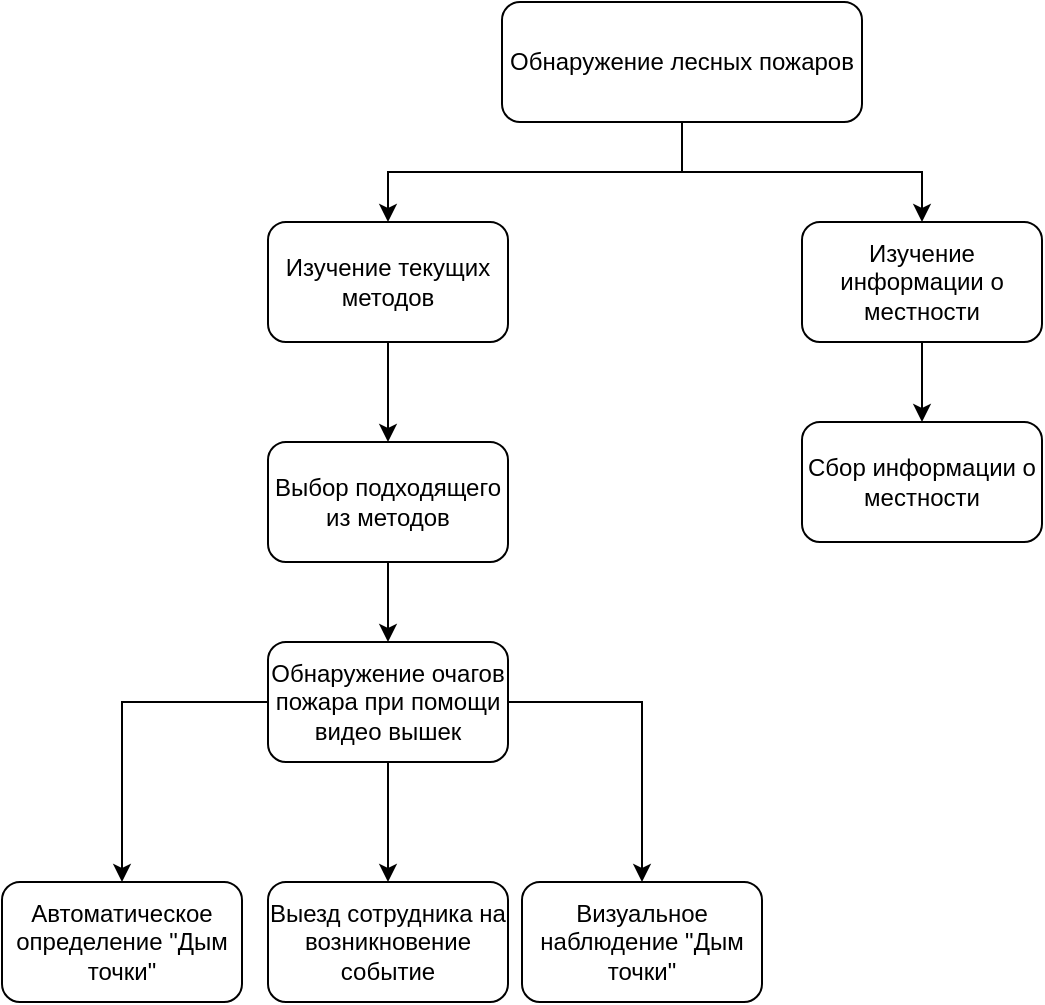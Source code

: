 <mxfile version="15.5.0" type="github"><diagram id="V3mEnlDogxbEyrrkgHN0" name="Page-1"><mxGraphModel dx="1080" dy="605" grid="1" gridSize="10" guides="1" tooltips="1" connect="1" arrows="1" fold="1" page="1" pageScale="1" pageWidth="827" pageHeight="1169" math="0" shadow="0"><root><mxCell id="0"/><mxCell id="1" parent="0"/><mxCell id="mN0xdmjhnZ_x7cbttP8J-13" style="edgeStyle=orthogonalEdgeStyle;rounded=0;orthogonalLoop=1;jettySize=auto;html=1;entryX=0.5;entryY=0;entryDx=0;entryDy=0;" edge="1" parent="1" source="mN0xdmjhnZ_x7cbttP8J-1" target="mN0xdmjhnZ_x7cbttP8J-2"><mxGeometry relative="1" as="geometry"/></mxCell><mxCell id="mN0xdmjhnZ_x7cbttP8J-14" style="edgeStyle=orthogonalEdgeStyle;rounded=0;orthogonalLoop=1;jettySize=auto;html=1;" edge="1" parent="1" source="mN0xdmjhnZ_x7cbttP8J-1" target="mN0xdmjhnZ_x7cbttP8J-3"><mxGeometry relative="1" as="geometry"/></mxCell><mxCell id="mN0xdmjhnZ_x7cbttP8J-1" value="Обнаружение лесных пожаров" style="rounded=1;whiteSpace=wrap;html=1;" vertex="1" parent="1"><mxGeometry x="310" y="100" width="180" height="60" as="geometry"/></mxCell><mxCell id="mN0xdmjhnZ_x7cbttP8J-16" style="edgeStyle=orthogonalEdgeStyle;rounded=0;orthogonalLoop=1;jettySize=auto;html=1;" edge="1" parent="1" source="mN0xdmjhnZ_x7cbttP8J-2" target="mN0xdmjhnZ_x7cbttP8J-4"><mxGeometry relative="1" as="geometry"/></mxCell><mxCell id="mN0xdmjhnZ_x7cbttP8J-2" value="Изучение текущих методов" style="rounded=1;whiteSpace=wrap;html=1;" vertex="1" parent="1"><mxGeometry x="193" y="210" width="120" height="60" as="geometry"/></mxCell><mxCell id="mN0xdmjhnZ_x7cbttP8J-15" style="edgeStyle=orthogonalEdgeStyle;rounded=0;orthogonalLoop=1;jettySize=auto;html=1;" edge="1" parent="1" source="mN0xdmjhnZ_x7cbttP8J-3" target="mN0xdmjhnZ_x7cbttP8J-9"><mxGeometry relative="1" as="geometry"/></mxCell><mxCell id="mN0xdmjhnZ_x7cbttP8J-3" value="Изучение информации о местности" style="rounded=1;whiteSpace=wrap;html=1;" vertex="1" parent="1"><mxGeometry x="460" y="210" width="120" height="60" as="geometry"/></mxCell><mxCell id="mN0xdmjhnZ_x7cbttP8J-18" style="edgeStyle=orthogonalEdgeStyle;rounded=0;orthogonalLoop=1;jettySize=auto;html=1;" edge="1" parent="1" source="mN0xdmjhnZ_x7cbttP8J-4" target="mN0xdmjhnZ_x7cbttP8J-5"><mxGeometry relative="1" as="geometry"/></mxCell><mxCell id="mN0xdmjhnZ_x7cbttP8J-4" value="Выбор подходящего из методов" style="rounded=1;whiteSpace=wrap;html=1;" vertex="1" parent="1"><mxGeometry x="193" y="320" width="120" height="60" as="geometry"/></mxCell><mxCell id="mN0xdmjhnZ_x7cbttP8J-10" style="edgeStyle=orthogonalEdgeStyle;rounded=0;orthogonalLoop=1;jettySize=auto;html=1;entryX=0.5;entryY=0;entryDx=0;entryDy=0;" edge="1" parent="1" source="mN0xdmjhnZ_x7cbttP8J-5" target="mN0xdmjhnZ_x7cbttP8J-6"><mxGeometry relative="1" as="geometry"/></mxCell><mxCell id="mN0xdmjhnZ_x7cbttP8J-11" style="edgeStyle=orthogonalEdgeStyle;rounded=0;orthogonalLoop=1;jettySize=auto;html=1;" edge="1" parent="1" source="mN0xdmjhnZ_x7cbttP8J-5" target="mN0xdmjhnZ_x7cbttP8J-8"><mxGeometry relative="1" as="geometry"/></mxCell><mxCell id="mN0xdmjhnZ_x7cbttP8J-12" style="edgeStyle=orthogonalEdgeStyle;rounded=0;orthogonalLoop=1;jettySize=auto;html=1;entryX=0.5;entryY=0;entryDx=0;entryDy=0;" edge="1" parent="1" source="mN0xdmjhnZ_x7cbttP8J-5" target="mN0xdmjhnZ_x7cbttP8J-7"><mxGeometry relative="1" as="geometry"/></mxCell><mxCell id="mN0xdmjhnZ_x7cbttP8J-5" value="Обнаружение очагов пожара при помощи видео вышек" style="rounded=1;whiteSpace=wrap;html=1;" vertex="1" parent="1"><mxGeometry x="193" y="420" width="120" height="60" as="geometry"/></mxCell><mxCell id="mN0xdmjhnZ_x7cbttP8J-6" value="Автоматическое определение &quot;Дым точки&quot;" style="rounded=1;whiteSpace=wrap;html=1;" vertex="1" parent="1"><mxGeometry x="60" y="540" width="120" height="60" as="geometry"/></mxCell><mxCell id="mN0xdmjhnZ_x7cbttP8J-7" value="Визуальное наблюдение &quot;Дым точки&quot;" style="rounded=1;whiteSpace=wrap;html=1;" vertex="1" parent="1"><mxGeometry x="320" y="540" width="120" height="60" as="geometry"/></mxCell><mxCell id="mN0xdmjhnZ_x7cbttP8J-8" value="Выезд сотрудника на возникновение событие" style="rounded=1;whiteSpace=wrap;html=1;" vertex="1" parent="1"><mxGeometry x="193" y="540" width="120" height="60" as="geometry"/></mxCell><mxCell id="mN0xdmjhnZ_x7cbttP8J-9" value="Сбор информации о местности" style="rounded=1;whiteSpace=wrap;html=1;" vertex="1" parent="1"><mxGeometry x="460" y="310" width="120" height="60" as="geometry"/></mxCell></root></mxGraphModel></diagram></mxfile>